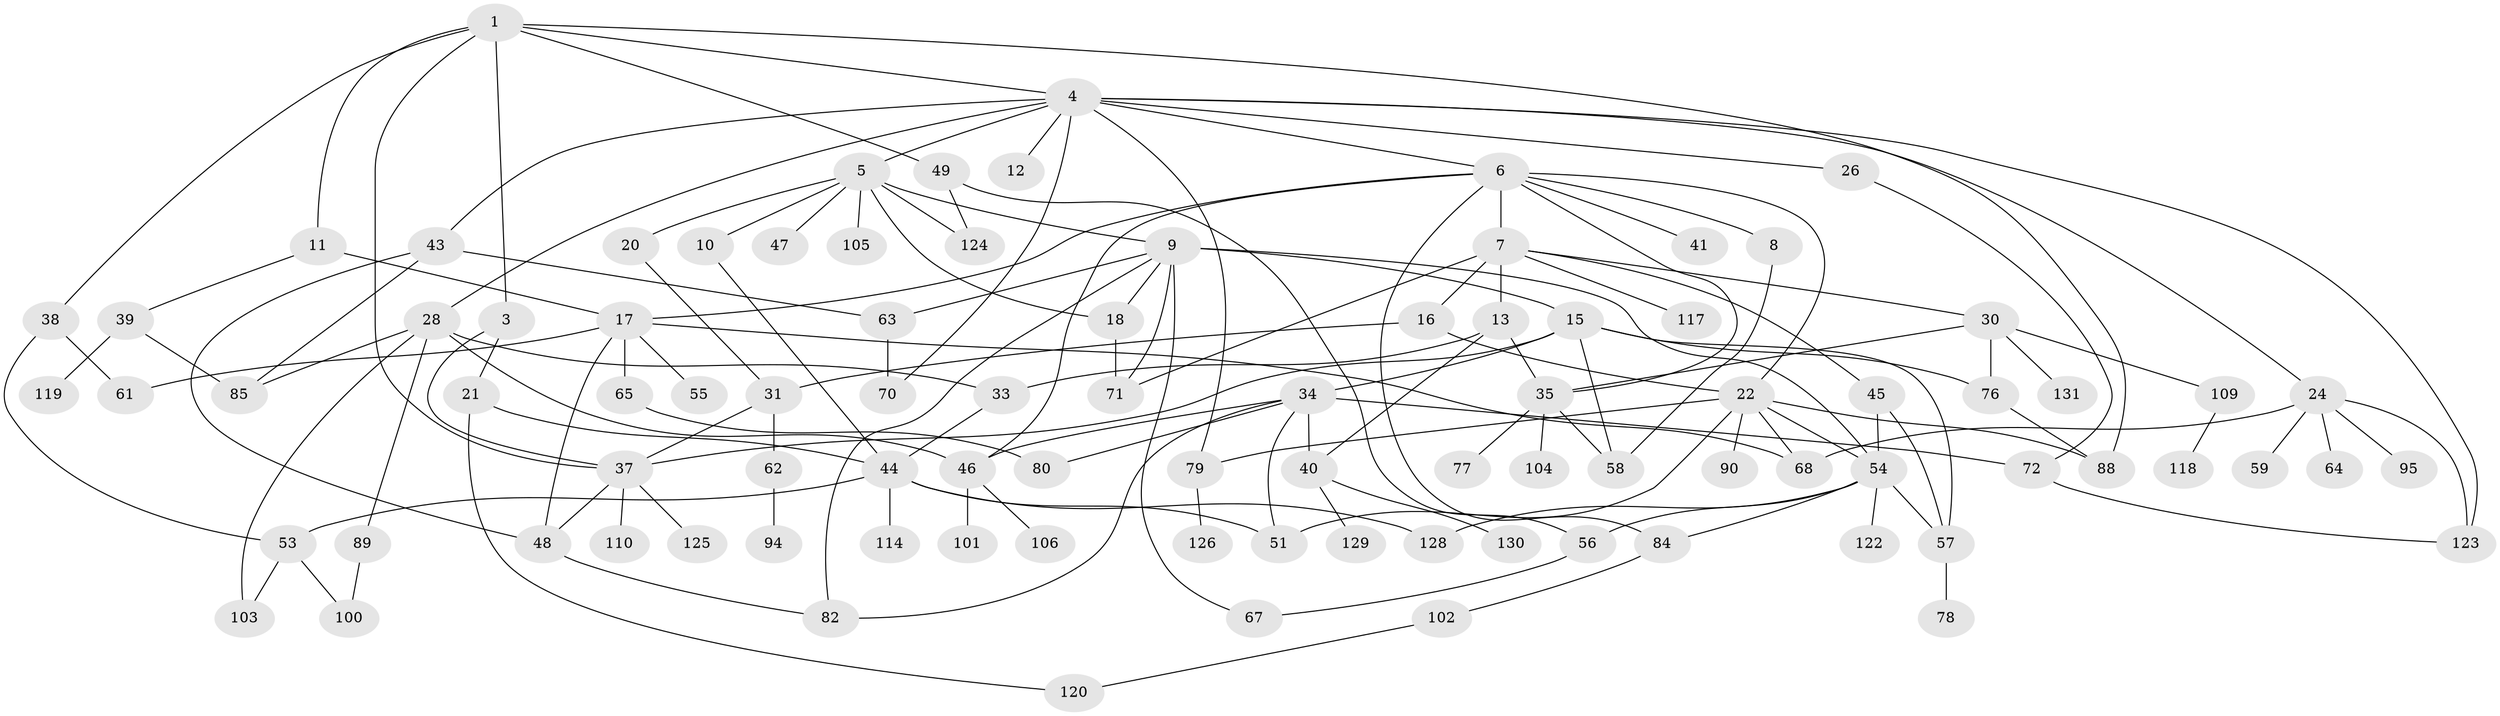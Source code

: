 // original degree distribution, {5: 0.03816793893129771, 4: 0.1297709923664122, 11: 0.007633587786259542, 6: 0.04580152671755725, 8: 0.007633587786259542, 2: 0.26717557251908397, 7: 0.022900763358778626, 3: 0.26717557251908397, 1: 0.21374045801526717}
// Generated by graph-tools (version 1.1) at 2025/41/03/06/25 10:41:30]
// undirected, 93 vertices, 145 edges
graph export_dot {
graph [start="1"]
  node [color=gray90,style=filled];
  1 [super="+2"];
  3 [super="+69"];
  4 [super="+115"];
  5 [super="+19"];
  6 [super="+66"];
  7 [super="+14"];
  8;
  9 [super="+81"];
  10;
  11;
  12;
  13 [super="+27"];
  15 [super="+111"];
  16 [super="+32"];
  17 [super="+25"];
  18 [super="+23"];
  20;
  21;
  22 [super="+29"];
  24 [super="+36"];
  26 [super="+60"];
  28 [super="+73"];
  30 [super="+74"];
  31 [super="+52"];
  33;
  34 [super="+42"];
  35 [super="+93"];
  37 [super="+99"];
  38 [super="+50"];
  39 [super="+116"];
  40;
  41;
  43;
  44 [super="+86"];
  45;
  46 [super="+97"];
  47;
  48 [super="+92"];
  49 [super="+87"];
  51;
  53 [super="+91"];
  54 [super="+98"];
  55;
  56;
  57 [super="+83"];
  58 [super="+96"];
  59;
  61;
  62;
  63 [super="+121"];
  64;
  65;
  67 [super="+75"];
  68;
  70;
  71 [super="+113"];
  72;
  76 [super="+112"];
  77;
  78;
  79;
  80 [super="+108"];
  82;
  84;
  85;
  88;
  89;
  90;
  94;
  95;
  100 [super="+107"];
  101;
  102;
  103 [super="+127"];
  104;
  105;
  106;
  109;
  110;
  114;
  117;
  118;
  119;
  120;
  122;
  123;
  124;
  125;
  126;
  128;
  129;
  130;
  131;
  1 -- 3;
  1 -- 4;
  1 -- 49;
  1 -- 88;
  1 -- 11;
  1 -- 38;
  1 -- 37;
  3 -- 21;
  3 -- 37;
  4 -- 5;
  4 -- 6;
  4 -- 12;
  4 -- 24;
  4 -- 26;
  4 -- 28;
  4 -- 43;
  4 -- 70;
  4 -- 123;
  4 -- 79;
  5 -- 9;
  5 -- 10;
  5 -- 18;
  5 -- 124;
  5 -- 105;
  5 -- 20;
  5 -- 47;
  6 -- 7;
  6 -- 8;
  6 -- 17;
  6 -- 41;
  6 -- 35;
  6 -- 46;
  6 -- 84;
  6 -- 22;
  7 -- 13 [weight=2];
  7 -- 16;
  7 -- 71;
  7 -- 45;
  7 -- 117;
  7 -- 30;
  8 -- 58;
  9 -- 15;
  9 -- 54;
  9 -- 71 [weight=2];
  9 -- 18;
  9 -- 82;
  9 -- 63;
  9 -- 67;
  10 -- 44;
  11 -- 39;
  11 -- 17;
  13 -- 33;
  13 -- 40;
  13 -- 35;
  15 -- 34;
  15 -- 76;
  15 -- 58;
  15 -- 57;
  15 -- 37;
  16 -- 22;
  16 -- 31;
  17 -- 48;
  17 -- 68;
  17 -- 61;
  17 -- 65;
  17 -- 55;
  18 -- 71;
  20 -- 31;
  21 -- 120;
  21 -- 44;
  22 -- 68;
  22 -- 88;
  22 -- 90;
  22 -- 54;
  22 -- 51;
  22 -- 79;
  24 -- 64;
  24 -- 68;
  24 -- 123;
  24 -- 59;
  24 -- 95;
  26 -- 72;
  28 -- 33;
  28 -- 85;
  28 -- 89;
  28 -- 46;
  28 -- 103;
  30 -- 35;
  30 -- 109;
  30 -- 131;
  30 -- 76;
  31 -- 37;
  31 -- 62;
  33 -- 44;
  34 -- 46;
  34 -- 72;
  34 -- 51;
  34 -- 40;
  34 -- 80;
  34 -- 82;
  35 -- 58;
  35 -- 77;
  35 -- 104;
  37 -- 110;
  37 -- 125;
  37 -- 48;
  38 -- 53;
  38 -- 61;
  39 -- 85;
  39 -- 119;
  40 -- 129;
  40 -- 130;
  43 -- 63;
  43 -- 85;
  43 -- 48;
  44 -- 114 [weight=2];
  44 -- 128;
  44 -- 53;
  44 -- 51;
  45 -- 54;
  45 -- 57;
  46 -- 101;
  46 -- 106;
  48 -- 82;
  49 -- 124;
  49 -- 56;
  53 -- 100;
  53 -- 103;
  54 -- 56;
  54 -- 57;
  54 -- 84;
  54 -- 128;
  54 -- 122;
  56 -- 67;
  57 -- 78;
  62 -- 94;
  63 -- 70;
  65 -- 80;
  72 -- 123;
  76 -- 88;
  79 -- 126;
  84 -- 102;
  89 -- 100;
  102 -- 120;
  109 -- 118;
}
